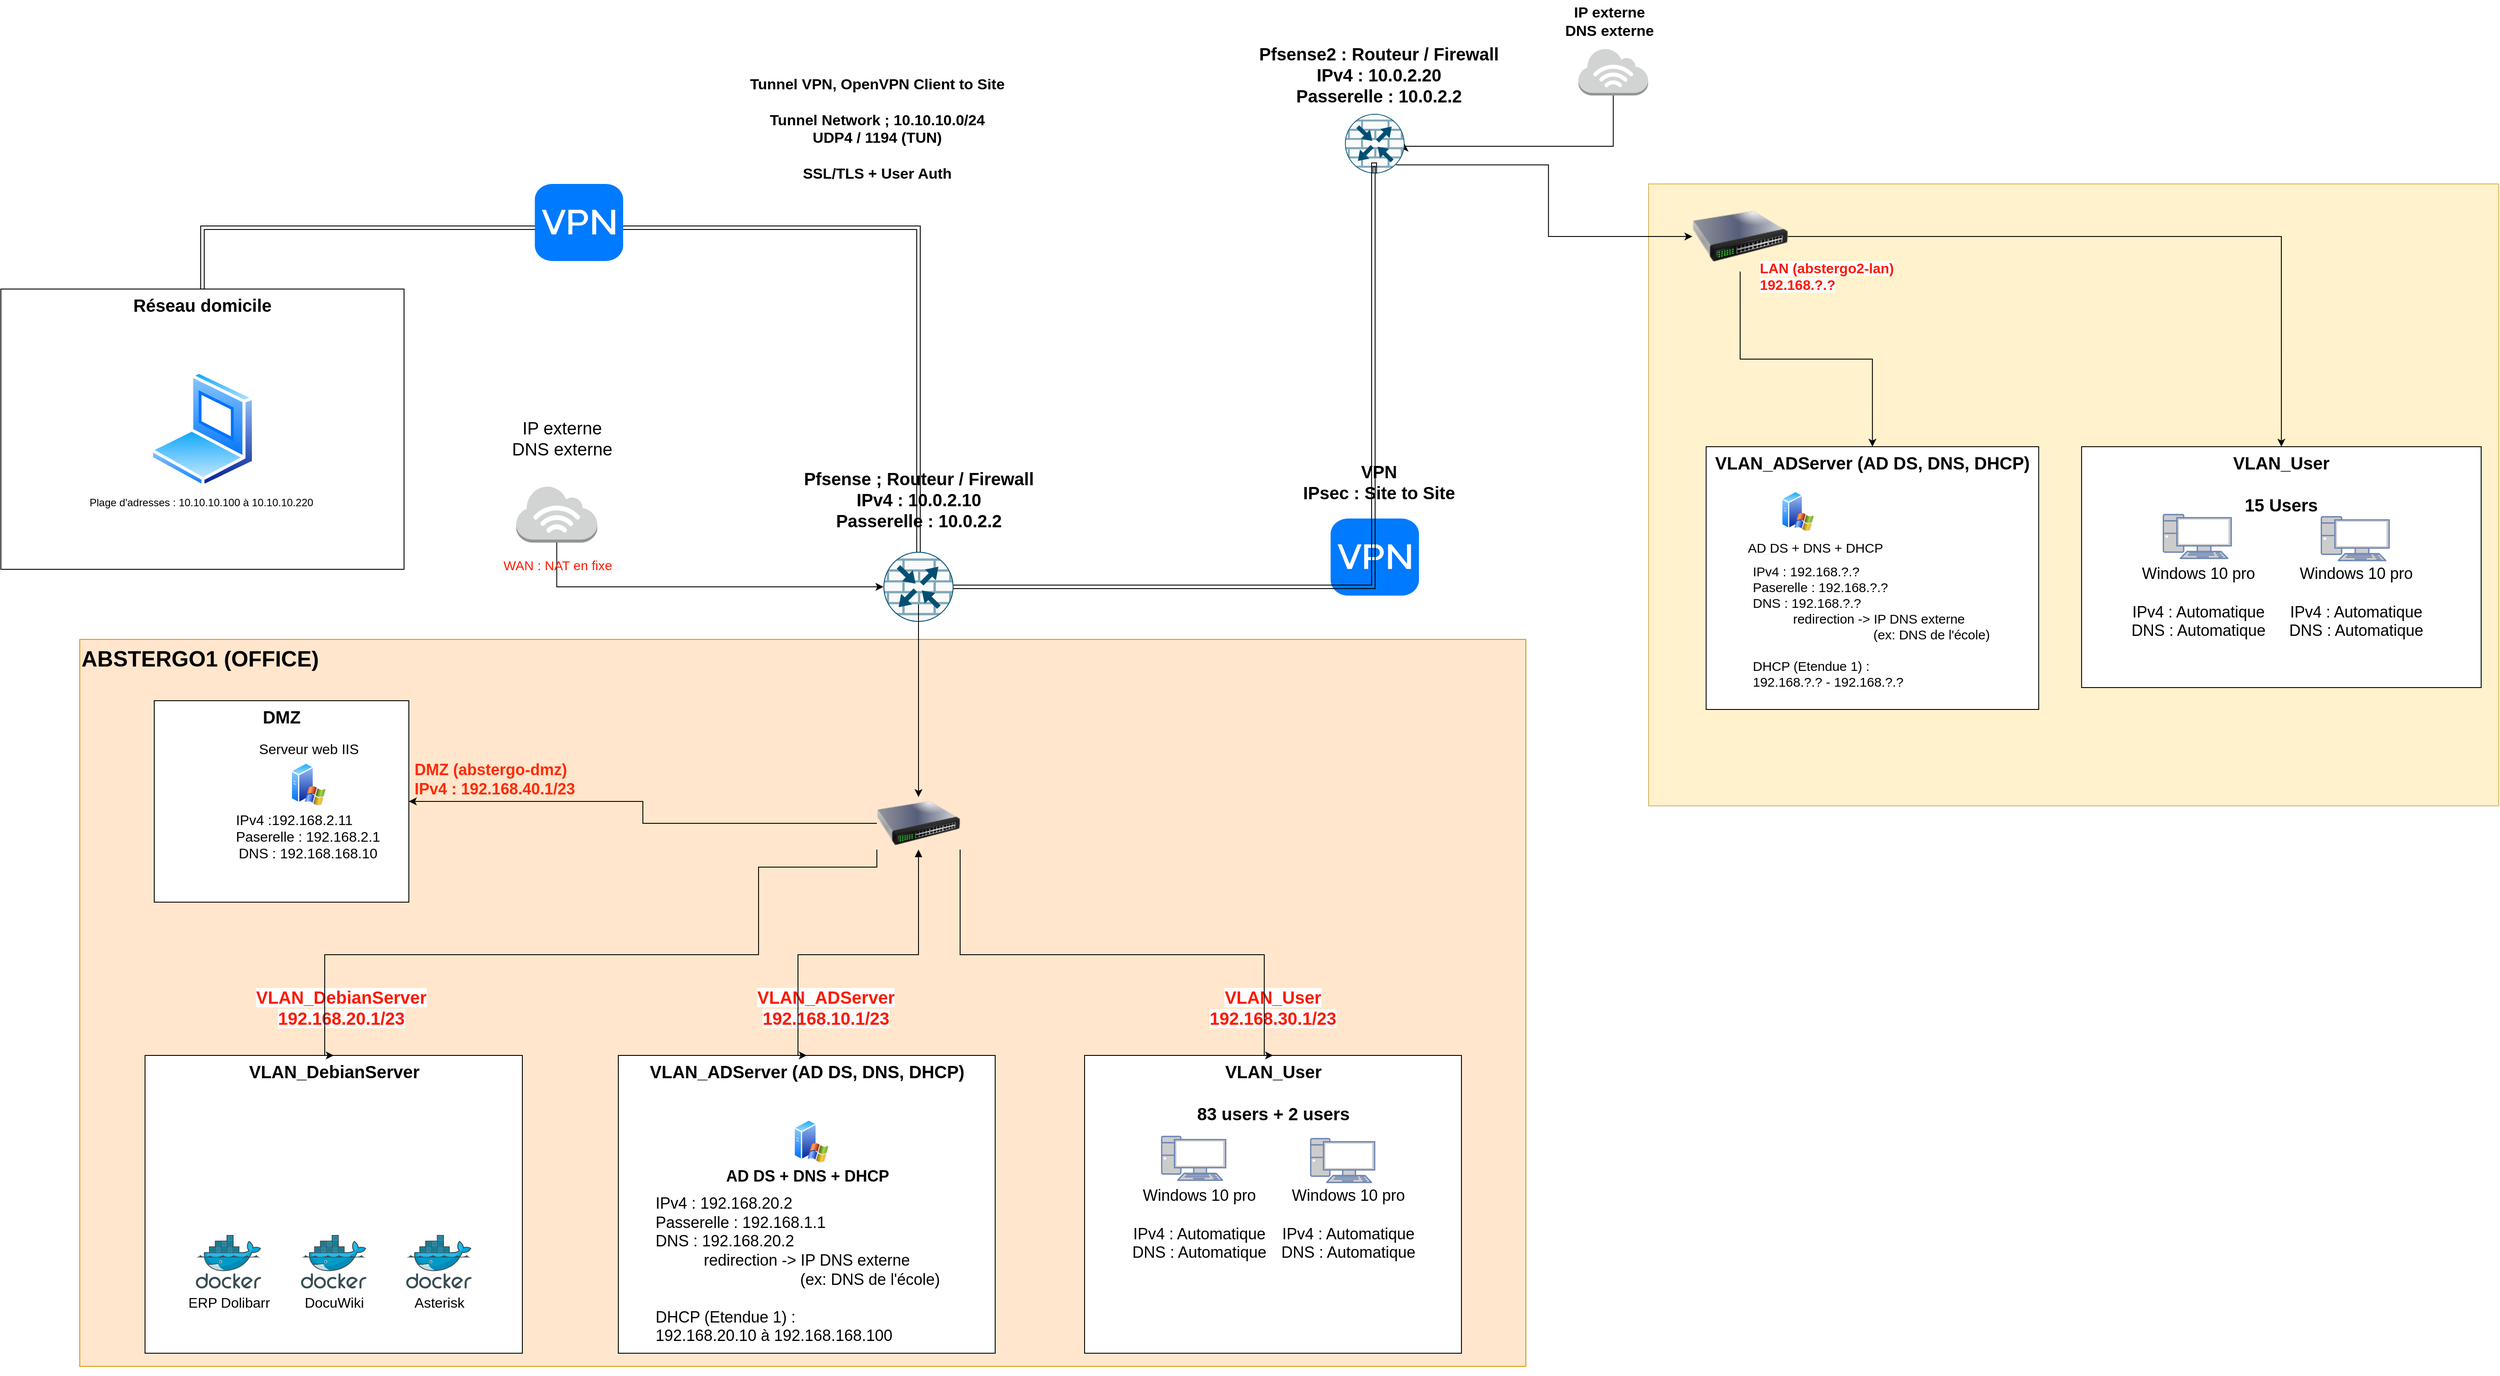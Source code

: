 <mxfile version="22.1.11" type="github">
  <diagram name="Page-1" id="MvZi6WjR5LI27vXb7WO2">
    <mxGraphModel dx="2074" dy="1846" grid="1" gridSize="10" guides="1" tooltips="1" connect="1" arrows="1" fold="1" page="1" pageScale="1" pageWidth="827" pageHeight="1169" math="0" shadow="0">
      <root>
        <mxCell id="0" />
        <mxCell id="1" parent="0" />
        <mxCell id="mZaBF571lBJjx8OvWB_--5" style="edgeStyle=orthogonalEdgeStyle;rounded=0;orthogonalLoop=1;jettySize=auto;html=1;entryX=1;entryY=0.5;entryDx=0;entryDy=0;entryPerimeter=0;" parent="1" source="er851UC71g-c0nVrdtV7-32" target="er851UC71g-c0nVrdtV7-30" edge="1">
          <mxGeometry relative="1" as="geometry">
            <Array as="points">
              <mxPoint x="1160" y="-243" />
            </Array>
          </mxGeometry>
        </mxCell>
        <mxCell id="mZaBF571lBJjx8OvWB_--21" style="edgeStyle=orthogonalEdgeStyle;rounded=0;orthogonalLoop=1;jettySize=auto;html=1;entryX=0;entryY=0.5;entryDx=0;entryDy=0;entryPerimeter=0;" parent="1" source="er851UC71g-c0nVrdtV7-3" target="er851UC71g-c0nVrdtV7-1" edge="1">
          <mxGeometry relative="1" as="geometry">
            <Array as="points">
              <mxPoint x="-46" y="260" />
            </Array>
          </mxGeometry>
        </mxCell>
        <mxCell id="mZaBF571lBJjx8OvWB_--29" value="&lt;b&gt;&lt;font style=&quot;font-size: 17px;&quot;&gt;Tunnel VPN, OpenVPN Client to Site&lt;br&gt;&lt;br&gt;Tunnel Network ; 10.10.10.0/24&lt;br&gt;UDP4 / 1194 (TUN)&lt;br&gt;&lt;br&gt;SSL/TLS + User Auth&lt;br&gt;&lt;br&gt;&lt;br&gt;&lt;/font&gt;&lt;/b&gt;" style="text;html=1;strokeColor=none;fillColor=none;align=center;verticalAlign=top;whiteSpace=wrap;rounded=0;" parent="1" vertex="1">
          <mxGeometry x="170" y="-330" width="300" height="130" as="geometry" />
        </mxCell>
        <mxCell id="6ZlObFO1UDX342JjieMF-1" value="" style="group" vertex="1" connectable="0" parent="1">
          <mxGeometry x="-680" y="-80" width="460" height="320" as="geometry" />
        </mxCell>
        <mxCell id="mZaBF571lBJjx8OvWB_--22" value="&lt;font style=&quot;font-size: 20px;&quot;&gt;&lt;b&gt;Réseau domicile&lt;/b&gt;&lt;/font&gt;" style="rounded=0;whiteSpace=wrap;html=1;verticalAlign=top;" parent="6ZlObFO1UDX342JjieMF-1" vertex="1">
          <mxGeometry width="460" height="320" as="geometry" />
        </mxCell>
        <mxCell id="mZaBF571lBJjx8OvWB_--23" value="Plage d&#39;adresses : &lt;font style=&quot;font-size: 12px;&quot;&gt;10.10.10.100 à 10.10.10.220&lt;/font&gt;&amp;nbsp;" style="image;aspect=fixed;perimeter=ellipsePerimeter;html=1;align=center;shadow=0;dashed=0;spacingTop=3;image=img/lib/active_directory/laptop_client.svg;" parent="6ZlObFO1UDX342JjieMF-1" vertex="1">
          <mxGeometry x="169.7" y="93" width="120.6" height="134" as="geometry" />
        </mxCell>
        <mxCell id="6ZlObFO1UDX342JjieMF-5" value="" style="group" vertex="1" connectable="0" parent="1">
          <mxGeometry x="1200" y="-200" width="970" height="710" as="geometry" />
        </mxCell>
        <mxCell id="mZaBF571lBJjx8OvWB_--40" value="" style="rounded=0;whiteSpace=wrap;html=1;fillColor=#fff2cc;strokeColor=#d6b656;" parent="6ZlObFO1UDX342JjieMF-5" vertex="1">
          <mxGeometry width="970" height="710" as="geometry" />
        </mxCell>
        <mxCell id="6ZlObFO1UDX342JjieMF-2" value="" style="group" vertex="1" connectable="0" parent="6ZlObFO1UDX342JjieMF-5">
          <mxGeometry x="65.723" y="300" width="379.423" height="300" as="geometry" />
        </mxCell>
        <mxCell id="mZaBF571lBJjx8OvWB_--6" value="&lt;b&gt;VLAN_ADServer (AD DS, DNS, DHCP)&lt;/b&gt;" style="rounded=0;whiteSpace=wrap;html=1;verticalAlign=top;fontSize=20;" parent="6ZlObFO1UDX342JjieMF-2" vertex="1">
          <mxGeometry width="379.423" height="300" as="geometry" />
        </mxCell>
        <mxCell id="6ZlObFO1UDX342JjieMF-23" value="" style="group" vertex="1" connectable="0" parent="6ZlObFO1UDX342JjieMF-2">
          <mxGeometry x="34.493" y="50" width="287.131" height="235" as="geometry" />
        </mxCell>
        <mxCell id="er851UC71g-c0nVrdtV7-41" value="" style="image;aspect=fixed;perimeter=ellipsePerimeter;html=1;align=center;shadow=0;dashed=0;spacingTop=3;image=img/lib/active_directory/windows_server_2.svg;fontSize=15;" parent="6ZlObFO1UDX342JjieMF-23" vertex="1">
          <mxGeometry x="51.273" width="37.29" height="46.612" as="geometry" />
        </mxCell>
        <mxCell id="er851UC71g-c0nVrdtV7-42" value="AD DS + DNS + DHCP&lt;br style=&quot;font-size: 15px;&quot;&gt;" style="text;html=1;align=center;verticalAlign=middle;resizable=0;points=[];autosize=1;strokeColor=none;fillColor=none;fontSize=15;" parent="6ZlObFO1UDX342JjieMF-23" vertex="1">
          <mxGeometry y="50" width="180" height="30" as="geometry" />
        </mxCell>
        <mxCell id="er851UC71g-c0nVrdtV7-43" value="IPv4 : 192.168.?.?&lt;br style=&quot;font-size: 15px;&quot;&gt;Paserelle : 192.168.?.?&lt;br style=&quot;font-size: 15px;&quot;&gt;DNS : 192.168.?.?&lt;br style=&quot;font-size: 15px;&quot;&gt;&amp;nbsp; &amp;nbsp; &amp;nbsp; &amp;nbsp; &amp;nbsp; &amp;nbsp;redirection -&amp;gt; IP DNS externe&lt;br style=&quot;font-size: 15px;&quot;&gt;&amp;nbsp; &amp;nbsp; &amp;nbsp; &amp;nbsp; &amp;nbsp; &amp;nbsp; &amp;nbsp; &amp;nbsp; &amp;nbsp; &amp;nbsp; &amp;nbsp; &amp;nbsp; &amp;nbsp; &amp;nbsp; &amp;nbsp; &amp;nbsp; &amp;nbsp;(ex: DNS de l&#39;école)&lt;br style=&quot;font-size: 15px;&quot;&gt;&lt;br style=&quot;font-size: 15px;&quot;&gt;DHCP (Etendue 1) :&lt;br style=&quot;font-size: 15px;&quot;&gt;192.168.?.? - 192.168.?.?" style="text;html=1;align=left;verticalAlign=middle;resizable=0;points=[];autosize=1;strokeColor=none;fillColor=none;fontSize=15;" parent="6ZlObFO1UDX342JjieMF-23" vertex="1">
          <mxGeometry x="16.78" y="75" width="290" height="160" as="geometry" />
        </mxCell>
        <mxCell id="6ZlObFO1UDX342JjieMF-3" value="" style="group" vertex="1" connectable="0" parent="6ZlObFO1UDX342JjieMF-5">
          <mxGeometry x="494.09" y="300" width="455.91" height="275" as="geometry" />
        </mxCell>
        <mxCell id="mZaBF571lBJjx8OvWB_--32" value="&lt;font style=&quot;font-size: 20px;&quot;&gt;&lt;b&gt;VLAN_User&lt;br&gt;&lt;br&gt;15 Users&lt;br&gt;&lt;/b&gt;&lt;/font&gt;" style="rounded=0;whiteSpace=wrap;html=1;verticalAlign=top;" parent="6ZlObFO1UDX342JjieMF-3" vertex="1">
          <mxGeometry width="455.91" height="275" as="geometry" />
        </mxCell>
        <mxCell id="6ZlObFO1UDX342JjieMF-27" value="" style="group" vertex="1" connectable="0" parent="6ZlObFO1UDX342JjieMF-3">
          <mxGeometry x="222.654" y="80" width="190.846" height="147.5" as="geometry" />
        </mxCell>
        <mxCell id="mZaBF571lBJjx8OvWB_--34" value="Windows 10 pro&lt;br style=&quot;font-size: 18px;&quot;&gt;&lt;br style=&quot;font-size: 18px;&quot;&gt;IPv4 : Automatique&lt;br style=&quot;font-size: 18px;&quot;&gt;DNS : Automatique" style="text;html=1;align=center;verticalAlign=middle;resizable=0;points=[];autosize=1;strokeColor=none;fillColor=none;fontSize=18;" parent="6ZlObFO1UDX342JjieMF-27" vertex="1">
          <mxGeometry y="47.5" width="180" height="100" as="geometry" />
        </mxCell>
        <mxCell id="mZaBF571lBJjx8OvWB_--36" value="" style="fontColor=#0066CC;verticalAlign=top;verticalLabelPosition=bottom;labelPosition=center;align=center;html=1;outlineConnect=0;fillColor=#CCCCCC;strokeColor=#6881B3;gradientColor=none;gradientDirection=north;strokeWidth=2;shape=mxgraph.networks.pc;" parent="6ZlObFO1UDX342JjieMF-27" vertex="1">
          <mxGeometry x="50.892" width="77.399" height="50" as="geometry" />
        </mxCell>
        <mxCell id="6ZlObFO1UDX342JjieMF-28" value="" style="group" vertex="1" connectable="0" parent="6ZlObFO1UDX342JjieMF-3">
          <mxGeometry x="42.41" y="77.5" width="190.846" height="150" as="geometry" />
        </mxCell>
        <mxCell id="mZaBF571lBJjx8OvWB_--33" value="Windows 10 pro&lt;br style=&quot;font-size: 18px;&quot;&gt;&lt;br style=&quot;font-size: 18px;&quot;&gt;IPv4 : Automatique&lt;br style=&quot;font-size: 18px;&quot;&gt;DNS : Automatique" style="text;html=1;align=center;verticalAlign=middle;resizable=0;points=[];autosize=1;strokeColor=none;fillColor=none;fontSize=18;" parent="6ZlObFO1UDX342JjieMF-28" vertex="1">
          <mxGeometry y="50" width="180" height="100" as="geometry" />
        </mxCell>
        <mxCell id="mZaBF571lBJjx8OvWB_--35" value="" style="fontColor=#0066CC;verticalAlign=top;verticalLabelPosition=bottom;labelPosition=center;align=center;html=1;outlineConnect=0;fillColor=#CCCCCC;strokeColor=#6881B3;gradientColor=none;gradientDirection=north;strokeWidth=2;shape=mxgraph.networks.pc;" parent="6ZlObFO1UDX342JjieMF-28" vertex="1">
          <mxGeometry x="50.892" width="77.399" height="50" as="geometry" />
        </mxCell>
        <mxCell id="6ZlObFO1UDX342JjieMF-4" value="" style="group" vertex="1" connectable="0" parent="6ZlObFO1UDX342JjieMF-5">
          <mxGeometry x="49.999" y="20" width="278.741" height="120" as="geometry" />
        </mxCell>
        <mxCell id="er851UC71g-c0nVrdtV7-39" value="" style="image;html=1;image=img/lib/clip_art/networking/Switch_128x128.png" parent="6ZlObFO1UDX342JjieMF-4" vertex="1">
          <mxGeometry width="109.073" height="80" as="geometry" />
        </mxCell>
        <mxCell id="er851UC71g-c0nVrdtV7-44" value="&lt;font style=&quot;font-size: 16px;&quot; color=&quot;#ff1900&quot;&gt;&lt;b&gt;&lt;span style=&quot;font-family: Helvetica; font-style: normal; font-variant-ligatures: normal; font-variant-caps: normal; letter-spacing: normal; orphans: 2; text-align: center; text-indent: 0px; text-transform: none; widows: 2; word-spacing: 0px; -webkit-text-stroke-width: 0px; background-color: rgb(255, 255, 255); text-decoration-thickness: initial; text-decoration-style: initial; text-decoration-color: initial; float: none; display: inline !important;&quot;&gt;LAN (abstergo2-lan)&lt;/span&gt;&lt;br style=&quot;border-color: var(--border-color); font-family: Helvetica; font-style: normal; font-variant-ligatures: normal; font-variant-caps: normal; letter-spacing: normal; orphans: 2; text-indent: 0px; text-transform: none; widows: 2; word-spacing: 0px; -webkit-text-stroke-width: 0px; text-decoration-thickness: initial; text-decoration-style: initial; text-decoration-color: initial; text-align: left; background-color: rgb(251, 251, 251);&quot;&gt;&lt;span style=&quot;border-color: var(--border-color); font-family: Helvetica; font-style: normal; font-variant-ligatures: normal; font-variant-caps: normal; letter-spacing: normal; orphans: 2; text-indent: 0px; text-transform: none; widows: 2; word-spacing: 0px; -webkit-text-stroke-width: 0px; text-decoration-thickness: initial; text-decoration-style: initial; text-decoration-color: initial; text-align: left; background-color: rgb(251, 251, 251);&quot;&gt;192.168.?.?&lt;/span&gt;&lt;/b&gt;&lt;/font&gt;" style="text;whiteSpace=wrap;html=1;" parent="6ZlObFO1UDX342JjieMF-4" vertex="1">
          <mxGeometry x="75.046" y="60" width="203.695" height="60" as="geometry" />
        </mxCell>
        <mxCell id="mZaBF571lBJjx8OvWB_--38" style="edgeStyle=orthogonalEdgeStyle;rounded=0;orthogonalLoop=1;jettySize=auto;html=1;exitX=0.5;exitY=1;exitDx=0;exitDy=0;entryX=0.5;entryY=0;entryDx=0;entryDy=0;" parent="6ZlObFO1UDX342JjieMF-5" source="er851UC71g-c0nVrdtV7-39" target="mZaBF571lBJjx8OvWB_--6" edge="1">
          <mxGeometry relative="1" as="geometry" />
        </mxCell>
        <mxCell id="mZaBF571lBJjx8OvWB_--41" style="edgeStyle=orthogonalEdgeStyle;rounded=0;orthogonalLoop=1;jettySize=auto;html=1;entryX=0.5;entryY=0;entryDx=0;entryDy=0;" parent="6ZlObFO1UDX342JjieMF-5" source="er851UC71g-c0nVrdtV7-39" target="mZaBF571lBJjx8OvWB_--32" edge="1">
          <mxGeometry relative="1" as="geometry" />
        </mxCell>
        <mxCell id="mZaBF571lBJjx8OvWB_--37" style="edgeStyle=orthogonalEdgeStyle;rounded=0;orthogonalLoop=1;jettySize=auto;html=1;exitX=0.855;exitY=0.856;exitDx=0;exitDy=0;exitPerimeter=0;entryX=0;entryY=0.5;entryDx=0;entryDy=0;" parent="1" source="er851UC71g-c0nVrdtV7-30" target="er851UC71g-c0nVrdtV7-39" edge="1">
          <mxGeometry relative="1" as="geometry" />
        </mxCell>
        <mxCell id="6ZlObFO1UDX342JjieMF-31" value="" style="group" vertex="1" connectable="0" parent="1">
          <mxGeometry x="742" y="-370" width="300" height="158" as="geometry" />
        </mxCell>
        <mxCell id="er851UC71g-c0nVrdtV7-30" value="" style="sketch=0;points=[[0.5,0,0],[1,0.5,0],[0.5,1,0],[0,0.5,0],[0.145,0.145,0],[0.856,0.145,0],[0.855,0.856,0],[0.145,0.855,0]];verticalLabelPosition=bottom;html=1;verticalAlign=top;aspect=fixed;align=center;pointerEvents=1;shape=mxgraph.cisco19.rect;prIcon=router_with_firewall;fillColor=#FAFAFA;strokeColor=#005073;" parent="6ZlObFO1UDX342JjieMF-31" vertex="1">
          <mxGeometry x="111.62" y="90" width="68" height="68" as="geometry" />
        </mxCell>
        <mxCell id="er851UC71g-c0nVrdtV7-31" value="&lt;font style=&quot;font-size: 20px;&quot;&gt;Pfsense2 : Routeur / Firewall&lt;br style=&quot;font-size: 20px;&quot;&gt;IPv4 : 10.0.2.20&lt;br style=&quot;font-size: 20px;&quot;&gt;Passerelle : 10.0.2.2&lt;br style=&quot;font-size: 20px;&quot;&gt;&lt;/font&gt;" style="text;html=1;align=center;verticalAlign=middle;resizable=0;points=[];autosize=1;strokeColor=none;fillColor=none;fontSize=20;fontStyle=1" parent="6ZlObFO1UDX342JjieMF-31" vertex="1">
          <mxGeometry width="300" height="90" as="geometry" />
        </mxCell>
        <mxCell id="6ZlObFO1UDX342JjieMF-32" value="" style="group" vertex="1" connectable="0" parent="1">
          <mxGeometry x="1094.5" y="-410" width="120" height="109" as="geometry" />
        </mxCell>
        <mxCell id="er851UC71g-c0nVrdtV7-32" value="" style="outlineConnect=0;dashed=0;verticalLabelPosition=bottom;verticalAlign=top;align=center;html=1;shape=mxgraph.aws3.internet_3;fillColor=#D2D3D3;gradientColor=none;movable=1;resizable=1;rotatable=1;deletable=1;editable=1;locked=0;connectable=1;" parent="6ZlObFO1UDX342JjieMF-32" vertex="1">
          <mxGeometry x="25.5" y="55" width="79.5" height="54" as="geometry" />
        </mxCell>
        <mxCell id="er851UC71g-c0nVrdtV7-34" value="IP externe&lt;br style=&quot;font-size: 17px;&quot;&gt;DNS externe" style="text;html=1;align=center;verticalAlign=middle;resizable=1;points=[];autosize=1;strokeColor=none;fillColor=none;fontSize=17;fontStyle=1;movable=1;rotatable=1;deletable=1;editable=1;locked=0;connectable=1;" parent="6ZlObFO1UDX342JjieMF-32" vertex="1">
          <mxGeometry width="120" height="50" as="geometry" />
        </mxCell>
        <mxCell id="6ZlObFO1UDX342JjieMF-34" value="" style="edgeStyle=orthogonalEdgeStyle;rounded=0;orthogonalLoop=1;jettySize=auto;html=1;entryX=0.5;entryY=0;entryDx=0;entryDy=0;entryPerimeter=0;endArrow=none;endFill=0;shape=link;exitX=0.5;exitY=0;exitDx=0;exitDy=0;" edge="1" parent="1" source="mZaBF571lBJjx8OvWB_--22" target="mZaBF571lBJjx8OvWB_--28">
          <mxGeometry relative="1" as="geometry">
            <Array as="points">
              <mxPoint x="-450" y="-150" />
            </Array>
            <mxPoint x="-450" y="-80" as="sourcePoint" />
            <mxPoint x="353" y="220" as="targetPoint" />
          </mxGeometry>
        </mxCell>
        <mxCell id="mZaBF571lBJjx8OvWB_--27" style="edgeStyle=orthogonalEdgeStyle;rounded=0;orthogonalLoop=1;jettySize=auto;html=1;entryX=0.5;entryY=0;entryDx=0;entryDy=0;entryPerimeter=0;endArrow=none;endFill=0;shape=link;exitX=0.5;exitY=0;exitDx=0;exitDy=0;" parent="1" source="mZaBF571lBJjx8OvWB_--28" target="er851UC71g-c0nVrdtV7-1" edge="1">
          <mxGeometry relative="1" as="geometry">
            <Array as="points">
              <mxPoint x="-20" y="-150" />
              <mxPoint x="367" y="-150" />
            </Array>
            <mxPoint x="-490.13" y="148" as="sourcePoint" />
            <mxPoint x="2.87" y="-330" as="targetPoint" />
          </mxGeometry>
        </mxCell>
        <mxCell id="6ZlObFO1UDX342JjieMF-35" value="" style="group" vertex="1" connectable="0" parent="1">
          <mxGeometry x="-70.75" y="-200" width="100.75" height="88" as="geometry" />
        </mxCell>
        <mxCell id="mZaBF571lBJjx8OvWB_--28" value="" style="html=1;strokeWidth=1;shadow=0;dashed=0;shape=mxgraph.ios7.misc.vpn;fillColor=#007AFF;strokeColor=none;buttonText=;strokeColor2=#222222;fontColor=#222222;fontSize=8;verticalLabelPosition=bottom;verticalAlign=top;align=center;sketch=0;" parent="6ZlObFO1UDX342JjieMF-35" vertex="1">
          <mxGeometry width="100.75" height="88" as="geometry" />
        </mxCell>
        <mxCell id="6ZlObFO1UDX342JjieMF-36" value="" style="group" vertex="1" connectable="0" parent="1">
          <mxGeometry x="837.25" y="-222" width="154.75" height="492" as="geometry" />
        </mxCell>
        <mxCell id="6ZlObFO1UDX342JjieMF-39" value="" style="group" vertex="1" connectable="0" parent="6ZlObFO1UDX342JjieMF-36">
          <mxGeometry x="-45.25" y="331.5" width="200" height="160.5" as="geometry" />
        </mxCell>
        <mxCell id="mZaBF571lBJjx8OvWB_--30" value="" style="html=1;strokeWidth=1;shadow=0;dashed=0;shape=mxgraph.ios7.misc.vpn;fillColor=#007AFF;strokeColor=none;buttonText=;strokeColor2=#222222;fontColor=#222222;fontSize=8;verticalLabelPosition=bottom;verticalAlign=top;align=center;sketch=0;" parent="6ZlObFO1UDX342JjieMF-39" vertex="1">
          <mxGeometry x="45.25" y="72.5" width="100.75" height="88" as="geometry" />
        </mxCell>
        <mxCell id="er851UC71g-c0nVrdtV7-52" value="VPN &lt;br style=&quot;font-size: 20px;&quot;&gt;IPsec : Site to Site" style="text;html=1;align=center;verticalAlign=middle;resizable=0;points=[];autosize=1;strokeColor=none;fillColor=none;fontSize=20;fontStyle=1" parent="6ZlObFO1UDX342JjieMF-39" vertex="1">
          <mxGeometry width="200" height="60" as="geometry" />
        </mxCell>
        <mxCell id="6ZlObFO1UDX342JjieMF-38" value="" style="group" vertex="1" connectable="0" parent="1">
          <mxGeometry x="229.5" y="109.5" width="275" height="190.5" as="geometry" />
        </mxCell>
        <mxCell id="er851UC71g-c0nVrdtV7-1" value="" style="sketch=0;points=[[0.5,0,0],[1,0.5,0],[0.5,1,0],[0,0.5,0],[0.145,0.145,0],[0.856,0.145,0],[0.855,0.856,0],[0.145,0.855,0]];verticalLabelPosition=bottom;html=1;verticalAlign=top;aspect=fixed;align=center;pointerEvents=1;shape=mxgraph.cisco19.rect;prIcon=router_with_firewall;fillColor=#FAFAFA;strokeColor=#005073;fontSize=15;" parent="6ZlObFO1UDX342JjieMF-38" vertex="1">
          <mxGeometry x="97.5" y="110.5" width="80" height="80" as="geometry" />
        </mxCell>
        <mxCell id="yVtWUF_JaeqVQCscmgx5-1" value="&lt;font style=&quot;font-size: 20px;&quot;&gt;&lt;b style=&quot;border-color: var(--border-color);&quot;&gt;Pfsense ; Routeur / Firewall&lt;/b&gt;&lt;b style=&quot;font-size: 20px;&quot;&gt;&lt;br&gt;IPv4 : 10.0.2.10&lt;br style=&quot;font-size: 20px;&quot;&gt;Passerelle : 10.0.2.2&lt;/b&gt;&lt;br style=&quot;font-size: 20px;&quot;&gt;&lt;/font&gt;" style="text;html=1;strokeColor=none;fillColor=none;align=center;verticalAlign=middle;whiteSpace=wrap;rounded=0;fontSize=20;" parent="6ZlObFO1UDX342JjieMF-38" vertex="1">
          <mxGeometry width="275" height="100" as="geometry" />
        </mxCell>
        <mxCell id="er851UC71g-c0nVrdtV7-50" style="edgeStyle=orthogonalEdgeStyle;rounded=0;orthogonalLoop=1;jettySize=auto;html=1;endArrow=none;endFill=0;shape=link;exitX=1;exitY=0.5;exitDx=0;exitDy=0;exitPerimeter=0;entryX=0.5;entryY=1;entryDx=0;entryDy=0;entryPerimeter=0;" parent="1" source="er851UC71g-c0nVrdtV7-1" edge="1" target="er851UC71g-c0nVrdtV7-30">
          <mxGeometry relative="1" as="geometry">
            <Array as="points">
              <mxPoint x="886" y="260" />
              <mxPoint x="886" y="-222" />
            </Array>
            <mxPoint x="430" y="265.0" as="sourcePoint" />
            <mxPoint x="888" y="-222" as="targetPoint" />
          </mxGeometry>
        </mxCell>
        <mxCell id="6ZlObFO1UDX342JjieMF-40" value="" style="group" vertex="1" connectable="0" parent="1">
          <mxGeometry x="-120" y="60" width="150" height="190" as="geometry" />
        </mxCell>
        <mxCell id="er851UC71g-c0nVrdtV7-13" value="&lt;font color=&quot;#ff1900&quot; style=&quot;font-size: 15px;&quot;&gt;WAN : NAT en fixe&lt;/font&gt;" style="text;html=1;align=center;verticalAlign=middle;resizable=0;points=[];autosize=1;strokeColor=none;fillColor=none;fontSize=15;" parent="6ZlObFO1UDX342JjieMF-40" vertex="1">
          <mxGeometry y="160" width="150" height="30" as="geometry" />
        </mxCell>
        <mxCell id="6ZlObFO1UDX342JjieMF-37" value="" style="group" vertex="1" connectable="0" parent="6ZlObFO1UDX342JjieMF-40">
          <mxGeometry x="10" width="140" height="149.5" as="geometry" />
        </mxCell>
        <mxCell id="er851UC71g-c0nVrdtV7-3" value="" style="outlineConnect=0;dashed=0;verticalLabelPosition=bottom;verticalAlign=top;align=center;html=1;shape=mxgraph.aws3.internet_3;fillColor=#D2D3D3;gradientColor=none;fontSize=15;" parent="6ZlObFO1UDX342JjieMF-37" vertex="1">
          <mxGeometry x="18" y="84.5" width="92.5" height="65" as="geometry" />
        </mxCell>
        <mxCell id="er851UC71g-c0nVrdtV7-6" value="&lt;font style=&quot;font-size: 20px;&quot;&gt;IP externe&lt;br style=&quot;&quot;&gt;DNS externe&lt;/font&gt;" style="text;html=1;align=center;verticalAlign=middle;resizable=0;points=[];autosize=1;strokeColor=none;fillColor=none;fontSize=15;" parent="6ZlObFO1UDX342JjieMF-37" vertex="1">
          <mxGeometry width="140" height="60" as="geometry" />
        </mxCell>
        <mxCell id="6ZlObFO1UDX342JjieMF-45" value="" style="group" vertex="1" connectable="0" parent="1">
          <mxGeometry x="-590" y="280" width="1650" height="860" as="geometry" />
        </mxCell>
        <mxCell id="6ZlObFO1UDX342JjieMF-42" value="" style="group" vertex="1" connectable="0" parent="6ZlObFO1UDX342JjieMF-45">
          <mxGeometry x="10" y="50" width="1650" height="830" as="geometry" />
        </mxCell>
        <mxCell id="mZaBF571lBJjx8OvWB_--7" value="&lt;font size=&quot;1&quot; style=&quot;&quot;&gt;&lt;b style=&quot;font-size: 25px;&quot;&gt;ABSTERGO1 (OFFICE)&lt;/b&gt;&lt;/font&gt;" style="rounded=0;whiteSpace=wrap;html=1;verticalAlign=top;fillColor=#ffe6cc;strokeColor=#d79b00;align=left;" parent="6ZlObFO1UDX342JjieMF-42" vertex="1">
          <mxGeometry x="-10" y="-10" width="1650" height="830" as="geometry" />
        </mxCell>
        <mxCell id="6ZlObFO1UDX342JjieMF-16" value="" style="group" vertex="1" connectable="0" parent="6ZlObFO1UDX342JjieMF-42">
          <mxGeometry x="64.5" y="380" width="430.5" height="425" as="geometry" />
        </mxCell>
        <mxCell id="mZaBF571lBJjx8OvWB_--16" value="&lt;font style=&quot;font-size: 20px;&quot; color=&quot;#ff1900&quot;&gt;&lt;b&gt;&lt;span style=&quot;font-family: Helvetica; font-style: normal; font-variant-ligatures: normal; font-variant-caps: normal; letter-spacing: normal; orphans: 2; text-indent: 0px; text-transform: none; widows: 2; word-spacing: 0px; -webkit-text-stroke-width: 0px; background-color: rgb(255, 255, 255); text-decoration-thickness: initial; text-decoration-style: initial; text-decoration-color: initial; float: none; display: inline !important;&quot;&gt;VLAN_DebianServer&lt;/span&gt;&lt;br style=&quot;border-color: var(--border-color); font-family: Helvetica; font-style: normal; font-variant-ligatures: normal; font-variant-caps: normal; letter-spacing: normal; orphans: 2; text-indent: 0px; text-transform: none; widows: 2; word-spacing: 0px; -webkit-text-stroke-width: 0px; text-decoration-thickness: initial; text-decoration-style: initial; text-decoration-color: initial; background-color: rgb(251, 251, 251);&quot;&gt;&lt;span style=&quot;border-color: var(--border-color); font-family: Helvetica; font-style: normal; font-variant-ligatures: normal; font-variant-caps: normal; letter-spacing: normal; orphans: 2; text-indent: 0px; text-transform: none; widows: 2; word-spacing: 0px; -webkit-text-stroke-width: 0px; text-decoration-thickness: initial; text-decoration-style: initial; text-decoration-color: initial; background-color: rgb(251, 251, 251);&quot;&gt;192.168.20.1/23&lt;/span&gt;&lt;/b&gt;&lt;/font&gt;" style="text;whiteSpace=wrap;html=1;align=center;" parent="6ZlObFO1UDX342JjieMF-16" vertex="1">
          <mxGeometry x="17.5" width="413" height="50" as="geometry" />
        </mxCell>
        <mxCell id="6ZlObFO1UDX342JjieMF-15" value="" style="group" vertex="1" connectable="0" parent="6ZlObFO1UDX342JjieMF-16">
          <mxGeometry y="85" width="430.5" height="340" as="geometry" />
        </mxCell>
        <mxCell id="fWp4V6kTdG-GsxBKZvSA-1" value="&lt;font style=&quot;font-size: 20px;&quot;&gt;&lt;b&gt;VLAN_DebianServer&lt;br&gt;&lt;/b&gt;&lt;/font&gt;" style="rounded=0;whiteSpace=wrap;html=1;verticalAlign=top;" parent="6ZlObFO1UDX342JjieMF-15" vertex="1">
          <mxGeometry width="430.5" height="340" as="geometry" />
        </mxCell>
        <mxCell id="6ZlObFO1UDX342JjieMF-14" value="" style="group" vertex="1" connectable="0" parent="6ZlObFO1UDX342JjieMF-15">
          <mxGeometry x="58" y="205.0" width="314.51" height="61.1" as="geometry" />
        </mxCell>
        <mxCell id="mZaBF571lBJjx8OvWB_--13" value="&lt;font style=&quot;font-size: 16px;&quot;&gt;ERP Dolibarr&lt;/font&gt;" style="image;sketch=0;aspect=fixed;html=1;points=[];align=center;fontSize=12;image=img/lib/mscae/Docker.svg;" parent="6ZlObFO1UDX342JjieMF-14" vertex="1">
          <mxGeometry y="1.137e-13" width="74.51" height="61.1" as="geometry" />
        </mxCell>
        <mxCell id="mZaBF571lBJjx8OvWB_--14" value="&lt;font style=&quot;font-size: 16px;&quot;&gt;DocuWiki&lt;br&gt;&lt;/font&gt;" style="image;sketch=0;aspect=fixed;html=1;points=[];align=center;fontSize=12;image=img/lib/mscae/Docker.svg;" parent="6ZlObFO1UDX342JjieMF-14" vertex="1">
          <mxGeometry x="120" width="74.51" height="61.1" as="geometry" />
        </mxCell>
        <mxCell id="mZaBF571lBJjx8OvWB_--15" value="&lt;font style=&quot;font-size: 16px;&quot;&gt;Asterisk&lt;br&gt;&lt;/font&gt;" style="image;sketch=0;aspect=fixed;html=1;points=[];align=center;fontSize=12;image=img/lib/mscae/Docker.svg;" parent="6ZlObFO1UDX342JjieMF-14" vertex="1">
          <mxGeometry x="240" width="74.51" height="61.1" as="geometry" />
        </mxCell>
        <mxCell id="6ZlObFO1UDX342JjieMF-17" value="" style="group" vertex="1" connectable="0" parent="6ZlObFO1UDX342JjieMF-42">
          <mxGeometry x="604.5" y="380" width="443" height="425" as="geometry" />
        </mxCell>
        <mxCell id="mZaBF571lBJjx8OvWB_--18" value="&lt;font style=&quot;font-size: 20px;&quot; color=&quot;#ff1900&quot;&gt;&lt;b&gt;&lt;span style=&quot;font-family: Helvetica; font-style: normal; font-variant-ligatures: normal; font-variant-caps: normal; letter-spacing: normal; orphans: 2; text-indent: 0px; text-transform: none; widows: 2; word-spacing: 0px; -webkit-text-stroke-width: 0px; background-color: rgb(255, 255, 255); text-decoration-thickness: initial; text-decoration-style: initial; text-decoration-color: initial; float: none; display: inline !important;&quot;&gt;VLAN_ADServer&lt;/span&gt;&lt;br style=&quot;border-color: var(--border-color); font-family: Helvetica; font-style: normal; font-variant-ligatures: normal; font-variant-caps: normal; letter-spacing: normal; orphans: 2; text-indent: 0px; text-transform: none; widows: 2; word-spacing: 0px; -webkit-text-stroke-width: 0px; text-decoration-thickness: initial; text-decoration-style: initial; text-decoration-color: initial; background-color: rgb(251, 251, 251);&quot;&gt;&lt;span style=&quot;border-color: var(--border-color); font-family: Helvetica; font-style: normal; font-variant-ligatures: normal; font-variant-caps: normal; letter-spacing: normal; orphans: 2; text-indent: 0px; text-transform: none; widows: 2; word-spacing: 0px; -webkit-text-stroke-width: 0px; text-decoration-thickness: initial; text-decoration-style: initial; text-decoration-color: initial; background-color: rgb(251, 251, 251);&quot;&gt;192.168.10.1/23&lt;/span&gt;&lt;/b&gt;&lt;/font&gt;" style="text;whiteSpace=wrap;html=1;align=center;" parent="6ZlObFO1UDX342JjieMF-17" vertex="1">
          <mxGeometry x="30" width="413" height="50" as="geometry" />
        </mxCell>
        <mxCell id="6ZlObFO1UDX342JjieMF-7" value="" style="group" vertex="1" connectable="0" parent="6ZlObFO1UDX342JjieMF-17">
          <mxGeometry y="85" width="430" height="340" as="geometry" />
        </mxCell>
        <mxCell id="6ZlObFO1UDX342JjieMF-13" value="" style="group" vertex="1" connectable="0" parent="6ZlObFO1UDX342JjieMF-7">
          <mxGeometry width="430" height="340" as="geometry" />
        </mxCell>
        <mxCell id="mZaBF571lBJjx8OvWB_--1" value="&lt;font style=&quot;font-size: 20px;&quot;&gt;&lt;b&gt;VLAN_ADServer (AD DS, DNS, DHCP)&lt;br&gt;&lt;br&gt;&lt;/b&gt;&lt;/font&gt;" style="rounded=0;whiteSpace=wrap;html=1;verticalAlign=top;" parent="6ZlObFO1UDX342JjieMF-13" vertex="1">
          <mxGeometry width="430" height="340" as="geometry" />
        </mxCell>
        <mxCell id="6ZlObFO1UDX342JjieMF-12" value="" style="group" vertex="1" connectable="0" parent="6ZlObFO1UDX342JjieMF-13">
          <mxGeometry x="40" y="72.5" width="350" height="267.5" as="geometry" />
        </mxCell>
        <mxCell id="er851UC71g-c0nVrdtV7-7" value="" style="image;aspect=fixed;perimeter=ellipsePerimeter;html=1;align=center;shadow=0;dashed=0;spacingTop=3;image=img/lib/active_directory/windows_server_2.svg;fontSize=18;fontStyle=1" parent="6ZlObFO1UDX342JjieMF-12" vertex="1">
          <mxGeometry x="160" width="40" height="50" as="geometry" />
        </mxCell>
        <mxCell id="er851UC71g-c0nVrdtV7-21" value="IPv4 : 192.168.20.2&lt;br style=&quot;font-size: 18px;&quot;&gt;Passerelle : 192.168.1.1&lt;br style=&quot;font-size: 18px;&quot;&gt;DNS : 192.168.20.2&lt;br style=&quot;font-size: 18px;&quot;&gt;&amp;nbsp; &amp;nbsp; &amp;nbsp; &amp;nbsp; &amp;nbsp; &amp;nbsp;redirection -&amp;gt; IP DNS externe&lt;br style=&quot;font-size: 18px;&quot;&gt;&amp;nbsp; &amp;nbsp; &amp;nbsp; &amp;nbsp; &amp;nbsp; &amp;nbsp; &amp;nbsp; &amp;nbsp; &amp;nbsp; &amp;nbsp; &amp;nbsp; &amp;nbsp; &amp;nbsp; &amp;nbsp; &amp;nbsp; &amp;nbsp; &amp;nbsp;(ex: DNS de l&#39;école)&lt;br style=&quot;font-size: 18px;&quot;&gt;&lt;br style=&quot;font-size: 18px;&quot;&gt;DHCP (Etendue 1) :&lt;br style=&quot;font-size: 18px;&quot;&gt;192.168.20.10 à 192.168.168.100" style="text;html=1;align=left;verticalAlign=middle;resizable=0;points=[];autosize=1;strokeColor=none;fillColor=none;fontSize=18;" parent="6ZlObFO1UDX342JjieMF-12" vertex="1">
          <mxGeometry y="77.5" width="350" height="190" as="geometry" />
        </mxCell>
        <mxCell id="er851UC71g-c0nVrdtV7-8" value="&lt;b style=&quot;font-size: 18px;&quot;&gt;AD DS + DNS + DHCP&lt;/b&gt;" style="text;html=1;align=center;verticalAlign=middle;resizable=0;points=[];autosize=1;strokeColor=none;fillColor=none;fontSize=18;" parent="6ZlObFO1UDX342JjieMF-12" vertex="1">
          <mxGeometry x="70" y="45" width="210" height="40" as="geometry" />
        </mxCell>
        <mxCell id="6ZlObFO1UDX342JjieMF-18" value="" style="group" vertex="1" connectable="0" parent="6ZlObFO1UDX342JjieMF-42">
          <mxGeometry x="1136.5" y="380" width="430" height="425" as="geometry" />
        </mxCell>
        <mxCell id="mZaBF571lBJjx8OvWB_--19" value="&lt;font style=&quot;font-size: 20px;&quot; color=&quot;#ff1900&quot;&gt;&lt;b&gt;&lt;span style=&quot;font-family: Helvetica; font-style: normal; font-variant-ligatures: normal; font-variant-caps: normal; letter-spacing: normal; orphans: 2; text-indent: 0px; text-transform: none; widows: 2; word-spacing: 0px; -webkit-text-stroke-width: 0px; background-color: rgb(255, 255, 255); text-decoration-thickness: initial; text-decoration-style: initial; text-decoration-color: initial; float: none; display: inline !important;&quot;&gt;VLAN_User&lt;/span&gt;&lt;br style=&quot;border-color: var(--border-color); font-family: Helvetica; font-style: normal; font-variant-ligatures: normal; font-variant-caps: normal; letter-spacing: normal; orphans: 2; text-indent: 0px; text-transform: none; widows: 2; word-spacing: 0px; -webkit-text-stroke-width: 0px; text-decoration-thickness: initial; text-decoration-style: initial; text-decoration-color: initial; background-color: rgb(251, 251, 251);&quot;&gt;&lt;span style=&quot;border-color: var(--border-color); font-family: Helvetica; font-style: normal; font-variant-ligatures: normal; font-variant-caps: normal; letter-spacing: normal; orphans: 2; text-indent: 0px; text-transform: none; widows: 2; word-spacing: 0px; -webkit-text-stroke-width: 0px; text-decoration-thickness: initial; text-decoration-style: initial; text-decoration-color: initial; background-color: rgb(251, 251, 251);&quot;&gt;192.168.30.1/23&lt;/span&gt;&lt;/b&gt;&lt;/font&gt;" style="text;whiteSpace=wrap;html=1;align=center;" parent="6ZlObFO1UDX342JjieMF-18" vertex="1">
          <mxGeometry x="8.5" width="413" height="50" as="geometry" />
        </mxCell>
        <mxCell id="6ZlObFO1UDX342JjieMF-11" value="" style="group" vertex="1" connectable="0" parent="6ZlObFO1UDX342JjieMF-18">
          <mxGeometry y="85" width="430" height="340" as="geometry" />
        </mxCell>
        <mxCell id="mZaBF571lBJjx8OvWB_--3" value="&lt;font style=&quot;font-size: 20px;&quot;&gt;&lt;b&gt;VLAN_User&lt;br&gt;&lt;br&gt;83 users + 2 users&lt;br&gt;&lt;/b&gt;&lt;/font&gt;" style="rounded=0;whiteSpace=wrap;html=1;verticalAlign=top;" parent="6ZlObFO1UDX342JjieMF-11" vertex="1">
          <mxGeometry width="430" height="340" as="geometry" />
        </mxCell>
        <mxCell id="6ZlObFO1UDX342JjieMF-9" value="" style="group" vertex="1" connectable="0" parent="6ZlObFO1UDX342JjieMF-11">
          <mxGeometry x="210" y="95" width="180" height="147.5" as="geometry" />
        </mxCell>
        <mxCell id="mZaBF571lBJjx8OvWB_--9" value="Windows 10 pro&lt;br style=&quot;font-size: 18px;&quot;&gt;&lt;br style=&quot;font-size: 18px;&quot;&gt;IPv4&amp;nbsp;: Automatique&lt;br style=&quot;font-size: 18px;&quot;&gt;DNS : Automatique" style="text;html=1;align=center;verticalAlign=middle;resizable=0;points=[];autosize=1;strokeColor=none;fillColor=none;fontSize=18;" parent="6ZlObFO1UDX342JjieMF-9" vertex="1">
          <mxGeometry y="47.5" width="180" height="100" as="geometry" />
        </mxCell>
        <mxCell id="mZaBF571lBJjx8OvWB_--25" value="" style="fontColor=#0066CC;verticalAlign=top;verticalLabelPosition=bottom;labelPosition=center;align=center;html=1;outlineConnect=0;fillColor=#CCCCCC;strokeColor=#6881B3;gradientColor=none;gradientDirection=north;strokeWidth=2;shape=mxgraph.networks.pc;" parent="6ZlObFO1UDX342JjieMF-9" vertex="1">
          <mxGeometry x="48" width="73" height="50" as="geometry" />
        </mxCell>
        <mxCell id="6ZlObFO1UDX342JjieMF-10" value="" style="group" vertex="1" connectable="0" parent="6ZlObFO1UDX342JjieMF-11">
          <mxGeometry x="40" y="92.5" width="180" height="150" as="geometry" />
        </mxCell>
        <mxCell id="er851UC71g-c0nVrdtV7-24" value="Windows 10 pro&lt;br style=&quot;font-size: 18px;&quot;&gt;&lt;br style=&quot;font-size: 18px;&quot;&gt;IPv4 : Automatique&lt;br style=&quot;font-size: 18px;&quot;&gt;DNS : Automatique" style="text;html=1;align=center;verticalAlign=middle;resizable=0;points=[];autosize=1;strokeColor=none;fillColor=none;fontSize=18;" parent="6ZlObFO1UDX342JjieMF-10" vertex="1">
          <mxGeometry y="50" width="180" height="100" as="geometry" />
        </mxCell>
        <mxCell id="mZaBF571lBJjx8OvWB_--24" value="" style="fontColor=#0066CC;verticalAlign=top;verticalLabelPosition=bottom;labelPosition=center;align=center;html=1;outlineConnect=0;fillColor=#CCCCCC;strokeColor=#6881B3;gradientColor=none;gradientDirection=north;strokeWidth=2;shape=mxgraph.networks.pc;" parent="6ZlObFO1UDX342JjieMF-10" vertex="1">
          <mxGeometry x="48" width="73" height="50" as="geometry" />
        </mxCell>
        <mxCell id="6ZlObFO1UDX342JjieMF-22" value="" style="group" vertex="1" connectable="0" parent="6ZlObFO1UDX342JjieMF-42">
          <mxGeometry x="75" y="60" width="505" height="230" as="geometry" />
        </mxCell>
        <mxCell id="er851UC71g-c0nVrdtV7-19" value="&lt;font style=&quot;font-size: 18px;&quot; color=&quot;#ff2908&quot;&gt;&lt;b&gt;DMZ (abstergo-dmz)&amp;nbsp;&lt;br&gt;IPv4 : 192.168.40.1/23&lt;/b&gt;&lt;/font&gt;" style="text;html=1;align=left;verticalAlign=middle;resizable=0;points=[];autosize=1;strokeColor=none;fillColor=none;" parent="6ZlObFO1UDX342JjieMF-22" vertex="1">
          <mxGeometry x="295" y="60" width="210" height="60" as="geometry" />
        </mxCell>
        <mxCell id="6ZlObFO1UDX342JjieMF-21" value="" style="group" vertex="1" connectable="0" parent="6ZlObFO1UDX342JjieMF-22">
          <mxGeometry width="290.5" height="230" as="geometry" />
        </mxCell>
        <mxCell id="er851UC71g-c0nVrdtV7-15" value="&lt;font style=&quot;font-size: 20px;&quot;&gt;&lt;b&gt;DMZ&lt;/b&gt;&lt;/font&gt;" style="rounded=0;whiteSpace=wrap;html=1;verticalAlign=top;" parent="6ZlObFO1UDX342JjieMF-21" vertex="1">
          <mxGeometry width="290.5" height="230" as="geometry" />
        </mxCell>
        <mxCell id="6ZlObFO1UDX342JjieMF-20" value="" style="group" vertex="1" connectable="0" parent="6ZlObFO1UDX342JjieMF-21">
          <mxGeometry x="80.25" y="40" width="190" height="150" as="geometry" />
        </mxCell>
        <mxCell id="er851UC71g-c0nVrdtV7-14" value="" style="image;aspect=fixed;perimeter=ellipsePerimeter;html=1;align=center;shadow=0;dashed=0;spacingTop=3;image=img/lib/active_directory/windows_server_2.svg;fontSize=16;" parent="6ZlObFO1UDX342JjieMF-20" vertex="1">
          <mxGeometry x="75.5" y="30" width="40" height="50" as="geometry" />
        </mxCell>
        <mxCell id="er851UC71g-c0nVrdtV7-16" value="Serveur web IIS" style="text;html=1;align=center;verticalAlign=middle;resizable=0;points=[];autosize=1;strokeColor=none;fillColor=none;fontSize=16;" parent="6ZlObFO1UDX342JjieMF-20" vertex="1">
          <mxGeometry x="25.5" width="140" height="30" as="geometry" />
        </mxCell>
        <mxCell id="er851UC71g-c0nVrdtV7-17" value="&lt;div style=&quot;text-align: left; font-size: 16px;&quot;&gt;&lt;span style=&quot;background-color: initial; font-size: 16px;&quot;&gt;IPv4 :192.168.2.11&lt;/span&gt;&lt;/div&gt;Paserelle : 192.168.2.1&lt;br&gt;DNS : 192.168.168.10" style="text;html=1;align=center;verticalAlign=middle;resizable=0;points=[];autosize=1;strokeColor=none;fillColor=none;fontSize=16;" parent="6ZlObFO1UDX342JjieMF-20" vertex="1">
          <mxGeometry y="80" width="190" height="70" as="geometry" />
        </mxCell>
        <mxCell id="mZaBF571lBJjx8OvWB_--20" style="edgeStyle=orthogonalEdgeStyle;rounded=0;orthogonalLoop=1;jettySize=auto;html=1;exitX=0.5;exitY=1;exitDx=0;exitDy=0;exitPerimeter=0;entryX=0.5;entryY=0;entryDx=0;entryDy=0;" parent="6ZlObFO1UDX342JjieMF-45" source="er851UC71g-c0nVrdtV7-1" target="er851UC71g-c0nVrdtV7-9" edge="1">
          <mxGeometry relative="1" as="geometry">
            <Array as="points">
              <mxPoint x="957" />
            </Array>
          </mxGeometry>
        </mxCell>
        <mxCell id="NEBlF3I7ez4M1kG7c2lx-2" style="edgeStyle=orthogonalEdgeStyle;rounded=0;orthogonalLoop=1;jettySize=auto;html=1;exitX=0;exitY=1;exitDx=0;exitDy=0;entryX=0.5;entryY=0;entryDx=0;entryDy=0;" parent="6ZlObFO1UDX342JjieMF-45" source="er851UC71g-c0nVrdtV7-9" target="fWp4V6kTdG-GsxBKZvSA-1" edge="1">
          <mxGeometry relative="1" as="geometry">
            <Array as="points">
              <mxPoint x="909.5" y="300" />
              <mxPoint x="774.5" y="300" />
              <mxPoint x="774.5" y="400" />
              <mxPoint x="279.5" y="400" />
            </Array>
          </mxGeometry>
        </mxCell>
        <mxCell id="mZaBF571lBJjx8OvWB_--4" style="edgeStyle=orthogonalEdgeStyle;rounded=0;orthogonalLoop=1;jettySize=auto;html=1;exitX=1;exitY=1;exitDx=0;exitDy=0;entryX=0.5;entryY=0;entryDx=0;entryDy=0;" parent="6ZlObFO1UDX342JjieMF-45" source="er851UC71g-c0nVrdtV7-9" target="mZaBF571lBJjx8OvWB_--3" edge="1">
          <mxGeometry relative="1" as="geometry">
            <Array as="points">
              <mxPoint x="1004.5" y="400" />
              <mxPoint x="1351.5" y="400" />
            </Array>
          </mxGeometry>
        </mxCell>
        <mxCell id="mZaBF571lBJjx8OvWB_--11" style="edgeStyle=orthogonalEdgeStyle;rounded=0;orthogonalLoop=1;jettySize=auto;html=1;entryX=1;entryY=0.5;entryDx=0;entryDy=0;" parent="6ZlObFO1UDX342JjieMF-45" source="er851UC71g-c0nVrdtV7-9" target="er851UC71g-c0nVrdtV7-15" edge="1">
          <mxGeometry relative="1" as="geometry" />
        </mxCell>
        <mxCell id="mZaBF571lBJjx8OvWB_--10" style="edgeStyle=orthogonalEdgeStyle;rounded=0;orthogonalLoop=1;jettySize=auto;html=1;entryX=0.5;entryY=0;entryDx=0;entryDy=0;startArrow=block;startFill=1;" parent="6ZlObFO1UDX342JjieMF-45" target="mZaBF571lBJjx8OvWB_--1" edge="1" source="er851UC71g-c0nVrdtV7-9">
          <mxGeometry relative="1" as="geometry">
            <Array as="points">
              <mxPoint x="957.5" y="400" />
              <mxPoint x="819.5" y="400" />
            </Array>
            <mxPoint x="964.5" y="305" as="sourcePoint" />
          </mxGeometry>
        </mxCell>
        <mxCell id="er851UC71g-c0nVrdtV7-9" value="" style="image;html=1;image=img/lib/clip_art/networking/Switch_128x128.png" parent="1" vertex="1">
          <mxGeometry x="319.5" y="500" width="95" height="60" as="geometry" />
        </mxCell>
      </root>
    </mxGraphModel>
  </diagram>
</mxfile>
